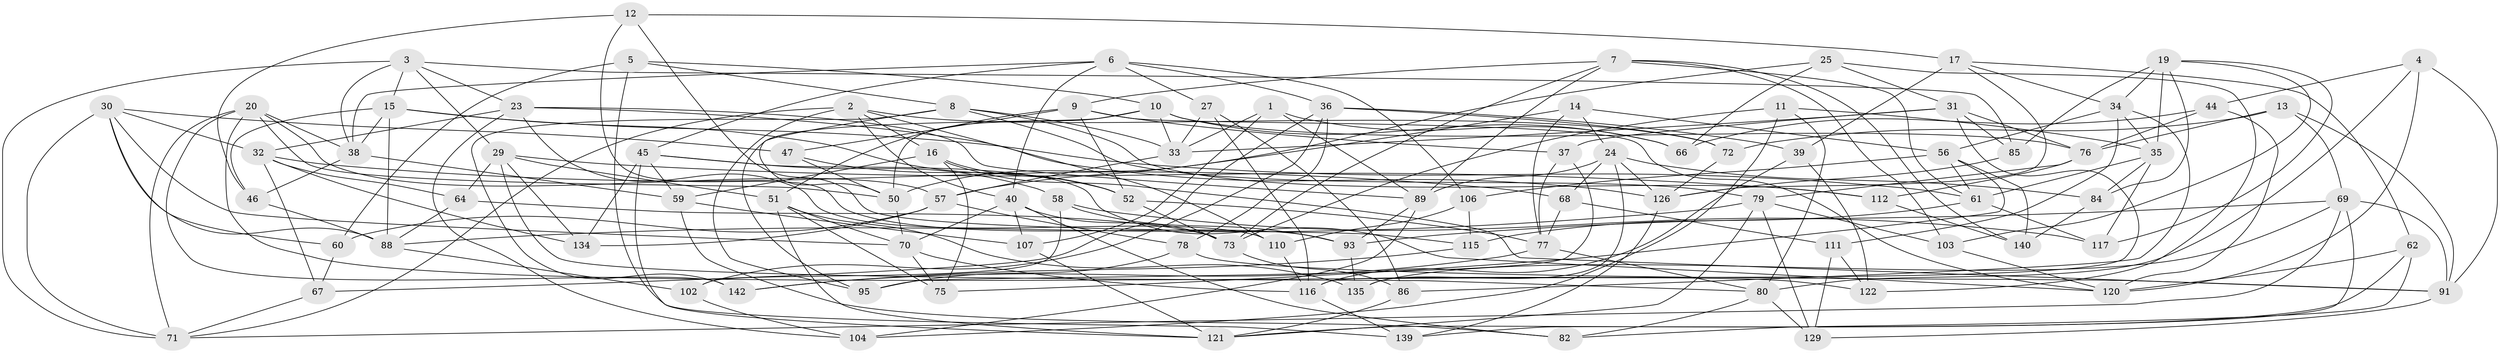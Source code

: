 // Generated by graph-tools (version 1.1) at 2025/24/03/03/25 07:24:26]
// undirected, 94 vertices, 234 edges
graph export_dot {
graph [start="1"]
  node [color=gray90,style=filled];
  1;
  2 [super="+65"];
  3 [super="+18"];
  4;
  5;
  6 [super="+81"];
  7 [super="+114"];
  8 [super="+108"];
  9 [super="+130"];
  10 [super="+43"];
  11;
  12 [super="+28"];
  13;
  14;
  15 [super="+55"];
  16 [super="+63"];
  17 [super="+21"];
  19 [super="+26"];
  20 [super="+22"];
  23 [super="+83"];
  24 [super="+105"];
  25;
  27;
  29 [super="+53"];
  30 [super="+132"];
  31 [super="+41"];
  32 [super="+118"];
  33 [super="+48"];
  34 [super="+54"];
  35 [super="+100"];
  36 [super="+42"];
  37;
  38 [super="+143"];
  39;
  40 [super="+113"];
  44;
  45 [super="+49"];
  46;
  47;
  50 [super="+136"];
  51 [super="+98"];
  52 [super="+127"];
  56 [super="+94"];
  57 [super="+141"];
  58;
  59 [super="+96"];
  60;
  61 [super="+92"];
  62;
  64;
  66;
  67;
  68;
  69 [super="+99"];
  70 [super="+87"];
  71 [super="+109"];
  72;
  73 [super="+74"];
  75;
  76 [super="+119"];
  77 [super="+97"];
  78;
  79 [super="+123"];
  80 [super="+90"];
  82;
  84;
  85;
  86;
  88 [super="+125"];
  89 [super="+138"];
  91 [super="+131"];
  93 [super="+101"];
  95;
  102;
  103;
  104;
  106;
  107;
  110;
  111;
  112;
  115;
  116 [super="+124"];
  117;
  120 [super="+128"];
  121 [super="+137"];
  122;
  126 [super="+133"];
  129;
  134;
  135;
  139;
  140;
  142;
  1 -- 66;
  1 -- 107;
  1 -- 89;
  1 -- 33;
  2 -- 40;
  2 -- 110;
  2 -- 72;
  2 -- 95;
  2 -- 71;
  2 -- 16;
  3 -- 15;
  3 -- 38;
  3 -- 23;
  3 -- 85;
  3 -- 71;
  3 -- 29;
  4 -- 44;
  4 -- 91;
  4 -- 80;
  4 -- 120;
  5 -- 139;
  5 -- 60;
  5 -- 8;
  5 -- 10;
  6 -- 106;
  6 -- 45;
  6 -- 40;
  6 -- 27;
  6 -- 36;
  6 -- 38;
  7 -- 9;
  7 -- 103;
  7 -- 140;
  7 -- 73;
  7 -- 61;
  7 -- 89;
  8 -- 142;
  8 -- 50;
  8 -- 112;
  8 -- 79;
  8 -- 33;
  9 -- 47;
  9 -- 51;
  9 -- 52;
  9 -- 37;
  9 -- 120;
  10 -- 66;
  10 -- 95;
  10 -- 33;
  10 -- 50;
  10 -- 76;
  11 -- 35;
  11 -- 104;
  11 -- 73;
  11 -- 80;
  12 -- 115;
  12 -- 17 [weight=2];
  12 -- 46;
  12 -- 93 [weight=2];
  13 -- 91;
  13 -- 76;
  13 -- 72;
  13 -- 69;
  14 -- 57;
  14 -- 56;
  14 -- 24;
  14 -- 77;
  15 -- 46;
  15 -- 52;
  15 -- 61;
  15 -- 88;
  15 -- 38;
  16 -- 59 [weight=2];
  16 -- 52;
  16 -- 91;
  16 -- 75;
  17 -- 39;
  17 -- 34;
  17 -- 62;
  17 -- 126;
  19 -- 117;
  19 -- 103;
  19 -- 84;
  19 -- 35;
  19 -- 85;
  19 -- 34;
  20 -- 142;
  20 -- 122;
  20 -- 71;
  20 -- 57;
  20 -- 50;
  20 -- 38;
  23 -- 104;
  23 -- 126;
  23 -- 32;
  23 -- 89;
  23 -- 110;
  24 -- 84;
  24 -- 135;
  24 -- 89;
  24 -- 126;
  24 -- 68;
  25 -- 66;
  25 -- 50;
  25 -- 31;
  25 -- 122;
  27 -- 33;
  27 -- 86;
  27 -- 116;
  29 -- 134;
  29 -- 80;
  29 -- 64;
  29 -- 51;
  29 -- 112;
  30 -- 47;
  30 -- 71;
  30 -- 88;
  30 -- 32;
  30 -- 70;
  30 -- 60;
  31 -- 116;
  31 -- 37;
  31 -- 76;
  31 -- 85;
  31 -- 33;
  32 -- 134;
  32 -- 67;
  32 -- 64;
  32 -- 68;
  33 -- 57;
  34 -- 111;
  34 -- 56;
  34 -- 35;
  34 -- 86;
  35 -- 61;
  35 -- 84;
  35 -- 117;
  36 -- 72;
  36 -- 39;
  36 -- 78;
  36 -- 67;
  36 -- 102;
  37 -- 95;
  37 -- 77;
  38 -- 59;
  38 -- 46;
  39 -- 122;
  39 -- 116;
  40 -- 73;
  40 -- 70;
  40 -- 82;
  40 -- 107;
  44 -- 66;
  44 -- 120;
  44 -- 76;
  45 -- 120;
  45 -- 121;
  45 -- 58;
  45 -- 134;
  45 -- 59;
  46 -- 88;
  47 -- 52;
  47 -- 50;
  50 -- 70;
  51 -- 75;
  51 -- 121;
  51 -- 70;
  51 -- 135;
  52 -- 77;
  52 -- 73;
  56 -- 75;
  56 -- 106;
  56 -- 140;
  56 -- 61;
  57 -- 60;
  57 -- 78;
  57 -- 134;
  58 -- 102;
  58 -- 117;
  58 -- 93;
  59 -- 107;
  59 -- 82;
  60 -- 67;
  61 -- 117;
  61 -- 115;
  62 -- 82;
  62 -- 121;
  62 -- 120;
  64 -- 88;
  64 -- 73;
  67 -- 71;
  68 -- 77;
  68 -- 111;
  69 -- 139;
  69 -- 135;
  69 -- 93;
  69 -- 71;
  69 -- 91;
  70 -- 75;
  70 -- 116;
  72 -- 126;
  73 -- 86;
  76 -- 112;
  76 -- 79;
  77 -- 80;
  77 -- 142;
  78 -- 95;
  78 -- 91;
  79 -- 129;
  79 -- 88;
  79 -- 121;
  79 -- 103;
  80 -- 82;
  80 -- 129;
  84 -- 140;
  85 -- 126;
  86 -- 121;
  88 -- 102;
  89 -- 104;
  89 -- 93;
  91 -- 129;
  93 -- 135;
  102 -- 104;
  103 -- 120;
  106 -- 110;
  106 -- 115;
  107 -- 121;
  110 -- 116;
  111 -- 122;
  111 -- 129;
  112 -- 140;
  115 -- 142;
  116 -- 139;
  126 -- 139;
}
